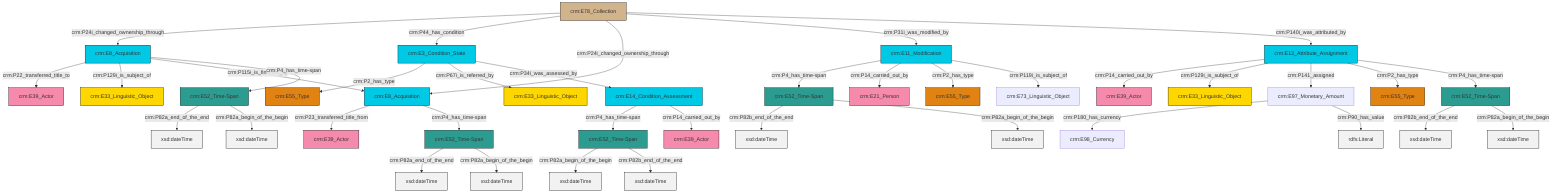 graph TD
classDef Literal fill:#f2f2f2,stroke:#000000;
classDef CRM_Entity fill:#FFFFFF,stroke:#000000;
classDef Temporal_Entity fill:#00C9E6, stroke:#000000;
classDef Type fill:#E18312, stroke:#000000;
classDef Time-Span fill:#2C9C91, stroke:#000000;
classDef Appellation fill:#FFEB7F, stroke:#000000;
classDef Place fill:#008836, stroke:#000000;
classDef Persistent_Item fill:#B266B2, stroke:#000000;
classDef Conceptual_Object fill:#FFD700, stroke:#000000;
classDef Physical_Thing fill:#D2B48C, stroke:#000000;
classDef Actor fill:#f58aad, stroke:#000000;
classDef PC_Classes fill:#4ce600, stroke:#000000;
classDef Multi fill:#cccccc,stroke:#000000;

0["crm:E8_Acquisition"]:::Temporal_Entity -->|crm:P23_transferred_title_from| 1["crm:E39_Actor"]:::Actor
3["crm:E3_Condition_State"]:::Temporal_Entity -->|crm:P2_has_type| 5["crm:E55_Type"]:::Type
6["crm:E8_Acquisition"]:::Temporal_Entity -->|crm:P22_transferred_title_to| 7["crm:E39_Actor"]:::Actor
8["crm:E11_Modification"]:::Temporal_Entity -->|crm:P4_has_time-span| 9["crm:E52_Time-Span"]:::Time-Span
10["crm:E52_Time-Span"]:::Time-Span -->|crm:P82a_end_of_the_end| 11[xsd:dateTime]:::Literal
16["crm:E14_Condition_Assessment"]:::Temporal_Entity -->|crm:P4_has_time-span| 17["crm:E52_Time-Span"]:::Time-Span
9["crm:E52_Time-Span"]:::Time-Span -->|crm:P82b_end_of_the_end| 22[xsd:dateTime]:::Literal
12["crm:E78_Collection"]:::Physical_Thing -->|crm:P24i_changed_ownership_through| 6["crm:E8_Acquisition"]:::Temporal_Entity
6["crm:E8_Acquisition"]:::Temporal_Entity -->|crm:P129i_is_subject_of| 24["crm:E33_Linguistic_Object"]:::Conceptual_Object
10["crm:E52_Time-Span"]:::Time-Span -->|crm:P82a_begin_of_the_begin| 26[xsd:dateTime]:::Literal
3["crm:E3_Condition_State"]:::Temporal_Entity -->|crm:P67i_is_referred_by| 20["crm:E33_Linguistic_Object"]:::Conceptual_Object
32["crm:E13_Attribute_Assignment"]:::Temporal_Entity -->|crm:P14_carried_out_by| 33["crm:E39_Actor"]:::Actor
34["crm:E97_Monetary_Amount"]:::Default -->|crm:P180_has_currency| 18["crm:E98_Currency"]:::Default
34["crm:E97_Monetary_Amount"]:::Default -->|crm:P90_has_value| 35[rdfs:Literal]:::Literal
9["crm:E52_Time-Span"]:::Time-Span -->|crm:P82a_begin_of_the_begin| 36[xsd:dateTime]:::Literal
12["crm:E78_Collection"]:::Physical_Thing -->|crm:P44_has_condition| 3["crm:E3_Condition_State"]:::Temporal_Entity
8["crm:E11_Modification"]:::Temporal_Entity -->|crm:P14_carried_out_by| 37["crm:E21_Person"]:::Actor
12["crm:E78_Collection"]:::Physical_Thing -->|crm:P24i_changed_ownership_through| 0["crm:E8_Acquisition"]:::Temporal_Entity
41["crm:E52_Time-Span"]:::Time-Span -->|crm:P82b_end_of_the_end| 42[xsd:dateTime]:::Literal
6["crm:E8_Acquisition"]:::Temporal_Entity -->|crm:P115i_is_finished_by| 0["crm:E8_Acquisition"]:::Temporal_Entity
44["crm:E52_Time-Span"]:::Time-Span -->|crm:P82a_end_of_the_end| 45[xsd:dateTime]:::Literal
12["crm:E78_Collection"]:::Physical_Thing -->|crm:P31i_was_modified_by| 8["crm:E11_Modification"]:::Temporal_Entity
17["crm:E52_Time-Span"]:::Time-Span -->|crm:P82a_begin_of_the_begin| 48[xsd:dateTime]:::Literal
17["crm:E52_Time-Span"]:::Time-Span -->|crm:P82b_end_of_the_end| 49[xsd:dateTime]:::Literal
12["crm:E78_Collection"]:::Physical_Thing -->|crm:P140i_was_attributed_by| 32["crm:E13_Attribute_Assignment"]:::Temporal_Entity
3["crm:E3_Condition_State"]:::Temporal_Entity -->|crm:P34i_was_assessed_by| 16["crm:E14_Condition_Assessment"]:::Temporal_Entity
44["crm:E52_Time-Span"]:::Time-Span -->|crm:P82a_begin_of_the_begin| 51[xsd:dateTime]:::Literal
32["crm:E13_Attribute_Assignment"]:::Temporal_Entity -->|crm:P129i_is_subject_of| 46["crm:E33_Linguistic_Object"]:::Conceptual_Object
32["crm:E13_Attribute_Assignment"]:::Temporal_Entity -->|crm:P141_assigned| 34["crm:E97_Monetary_Amount"]:::Default
41["crm:E52_Time-Span"]:::Time-Span -->|crm:P82a_begin_of_the_begin| 54[xsd:dateTime]:::Literal
8["crm:E11_Modification"]:::Temporal_Entity -->|crm:P2_has_type| 52["crm:E55_Type"]:::Type
8["crm:E11_Modification"]:::Temporal_Entity -->|crm:P119i_is_subject_of| 27["crm:E73_Linguistic_Object"]:::Default
16["crm:E14_Condition_Assessment"]:::Temporal_Entity -->|crm:P14_carried_out_by| 30["crm:E39_Actor"]:::Actor
0["crm:E8_Acquisition"]:::Temporal_Entity -->|crm:P4_has_time-span| 10["crm:E52_Time-Span"]:::Time-Span
32["crm:E13_Attribute_Assignment"]:::Temporal_Entity -->|crm:P2_has_type| 14["crm:E55_Type"]:::Type
6["crm:E8_Acquisition"]:::Temporal_Entity -->|crm:P4_has_time-span| 44["crm:E52_Time-Span"]:::Time-Span
32["crm:E13_Attribute_Assignment"]:::Temporal_Entity -->|crm:P4_has_time-span| 41["crm:E52_Time-Span"]:::Time-Span